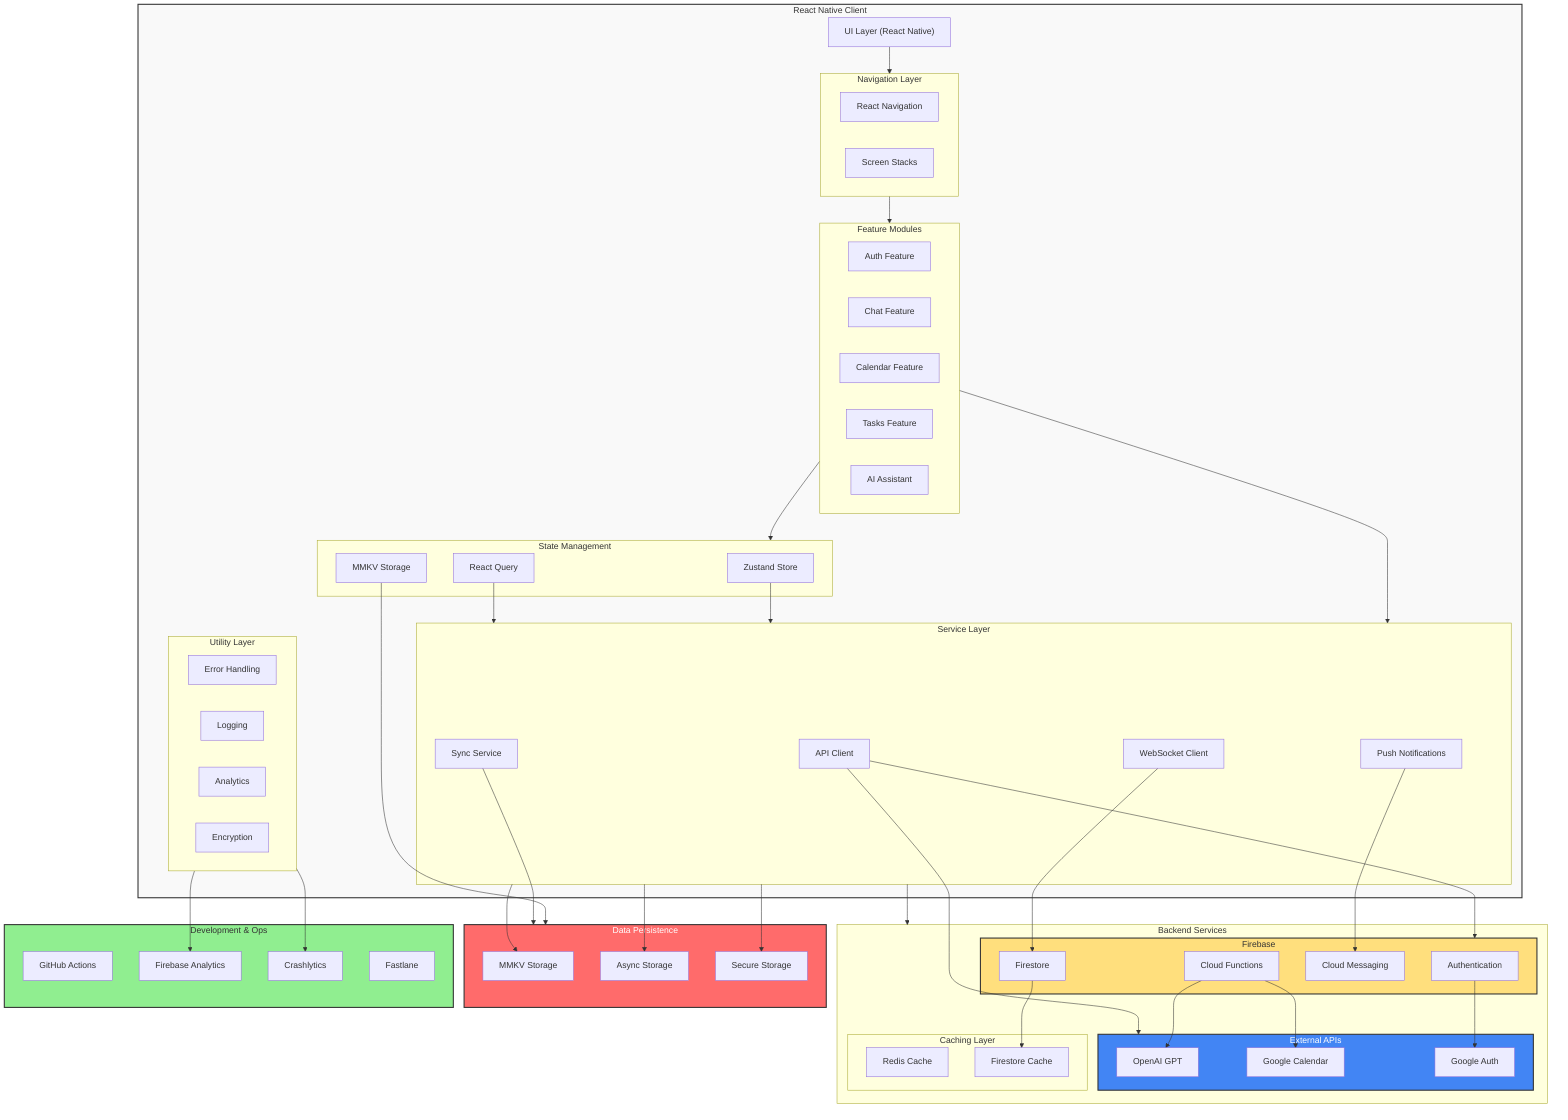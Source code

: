 graph TB
    subgraph Mobile_Client["React Native Client"]
        direction TB
        UI["UI Layer (React Native)"]
        subgraph Navigation["Navigation Layer"]
            RNNav["React Navigation"]
            Screens["Screen Stacks"]
        end
        
        subgraph State["State Management"]
            Zustand["Zustand Store"]
            RQ["React Query"]
            LocalCache["MMKV Storage"]
        end
        
        subgraph Core_Features["Feature Modules"]
            Auth["Auth Feature"]
            Chat["Chat Feature"]
            Calendar["Calendar Feature"]
            Tasks["Tasks Feature"]
            AI["AI Assistant"]
        end
        
        subgraph Services["Service Layer"]
            APIClient["API Client"]
            WebSocket["WebSocket Client"]
            PushNotif["Push Notifications"]
            Sync["Sync Service"]
        end
        
        subgraph Utils["Utility Layer"]
            Error["Error Handling"]
            Logger["Logging"]
            Analytics["Analytics"]
            Encrypt["Encryption"]
        end
    end

    subgraph Backend["Backend Services"]
        direction TB
        subgraph Firebase["Firebase"]
            FAuth["Authentication"]
            FStore["Firestore"]
            FCM["Cloud Messaging"]
            FFunctions["Cloud Functions"]
        end
        
        subgraph External["External APIs"]
            OpenAI["OpenAI GPT"]
            GCal["Google Calendar"]
            GAuth["Google Auth"]
        end
        
        subgraph Cache["Caching Layer"]
            Redis["Redis Cache"]
            FSCache["Firestore Cache"]
        end
    end

    subgraph Storage["Data Persistence"]
        MMKV["MMKV Storage"]
        AsyncStore["Async Storage"]
        SecureStore["Secure Storage"]
    end

    subgraph DevOps["Development & Ops"]
        CI["GitHub Actions"]
        Monitoring["Firebase Analytics"]
        Crash["Crashlytics"]
        Deploy["Fastlane"]
    end

    %% Core Flow Connections
    UI --> Navigation
    Navigation --> Core_Features
    Core_Features --> State
    Core_Features --> Services
    Services --> Backend

    %% State Management Connections
    Zustand --> Services
    RQ --> Services
    LocalCache --> Storage

    %% Service Layer Connections
    APIClient --> Firebase
    APIClient --> External
    WebSocket --> FStore
    PushNotif --> FCM
    Sync --> Storage

    %% Backend Connections
    FAuth --> GAuth
    FFunctions --> OpenAI
    FFunctions --> GCal
    FStore --> FSCache
    
    %% Storage Connections
    Services --> MMKV
    Services --> AsyncStore
    Services --> SecureStore

    %% Monitoring Connections
    Utils --> Monitoring
    Utils --> Crash

    classDef client fill:#f9f9f9,stroke:#333,stroke-width:2px;
    classDef firebase fill:#ffdf7d,stroke:#333,stroke-width:2px;
    classDef external fill:#4285F4,stroke:#333,stroke-width:2px,color:#fff;
    classDef storage fill:#FF6B6B,stroke:#333,stroke-width:2px,color:#fff;
    classDef devops fill:#90EE90,stroke:#333,stroke-width:2px;

    class Mobile_Client client;
    class Firebase firebase;
    class External external;
    class Storage storage;
    class DevOps devops;